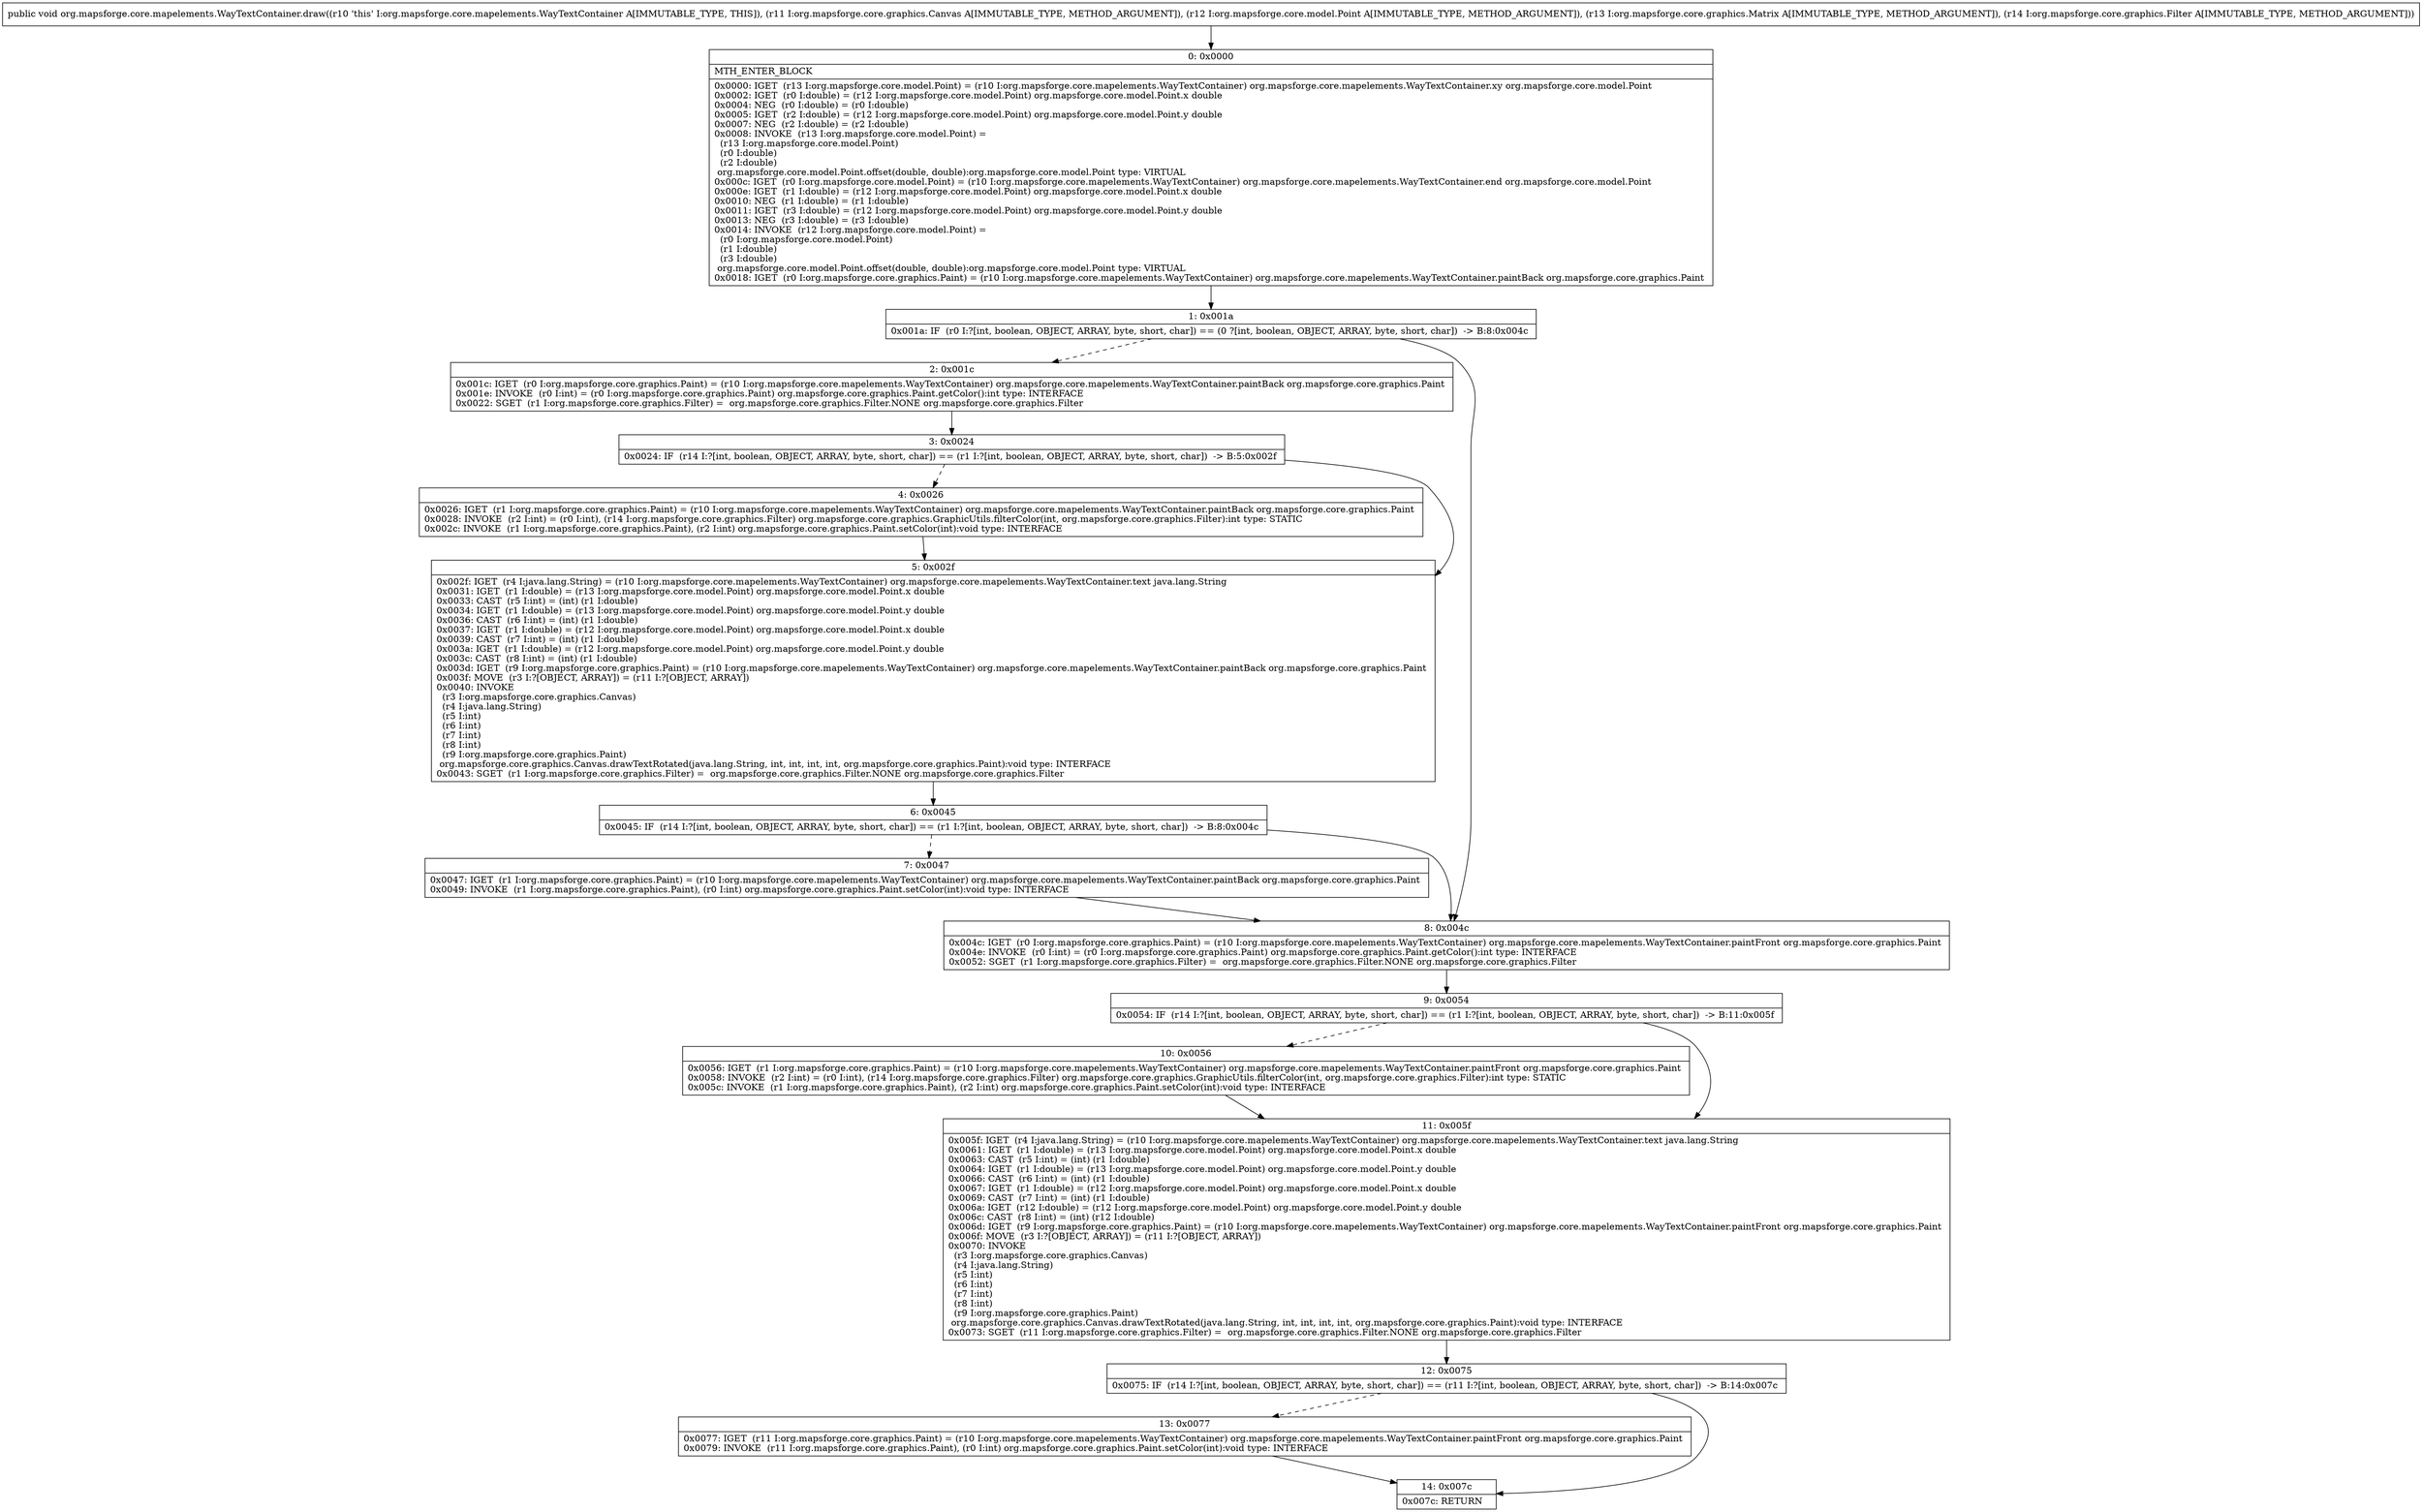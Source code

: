 digraph "CFG fororg.mapsforge.core.mapelements.WayTextContainer.draw(Lorg\/mapsforge\/core\/graphics\/Canvas;Lorg\/mapsforge\/core\/model\/Point;Lorg\/mapsforge\/core\/graphics\/Matrix;Lorg\/mapsforge\/core\/graphics\/Filter;)V" {
Node_0 [shape=record,label="{0\:\ 0x0000|MTH_ENTER_BLOCK\l|0x0000: IGET  (r13 I:org.mapsforge.core.model.Point) = (r10 I:org.mapsforge.core.mapelements.WayTextContainer) org.mapsforge.core.mapelements.WayTextContainer.xy org.mapsforge.core.model.Point \l0x0002: IGET  (r0 I:double) = (r12 I:org.mapsforge.core.model.Point) org.mapsforge.core.model.Point.x double \l0x0004: NEG  (r0 I:double) = (r0 I:double) \l0x0005: IGET  (r2 I:double) = (r12 I:org.mapsforge.core.model.Point) org.mapsforge.core.model.Point.y double \l0x0007: NEG  (r2 I:double) = (r2 I:double) \l0x0008: INVOKE  (r13 I:org.mapsforge.core.model.Point) = \l  (r13 I:org.mapsforge.core.model.Point)\l  (r0 I:double)\l  (r2 I:double)\l org.mapsforge.core.model.Point.offset(double, double):org.mapsforge.core.model.Point type: VIRTUAL \l0x000c: IGET  (r0 I:org.mapsforge.core.model.Point) = (r10 I:org.mapsforge.core.mapelements.WayTextContainer) org.mapsforge.core.mapelements.WayTextContainer.end org.mapsforge.core.model.Point \l0x000e: IGET  (r1 I:double) = (r12 I:org.mapsforge.core.model.Point) org.mapsforge.core.model.Point.x double \l0x0010: NEG  (r1 I:double) = (r1 I:double) \l0x0011: IGET  (r3 I:double) = (r12 I:org.mapsforge.core.model.Point) org.mapsforge.core.model.Point.y double \l0x0013: NEG  (r3 I:double) = (r3 I:double) \l0x0014: INVOKE  (r12 I:org.mapsforge.core.model.Point) = \l  (r0 I:org.mapsforge.core.model.Point)\l  (r1 I:double)\l  (r3 I:double)\l org.mapsforge.core.model.Point.offset(double, double):org.mapsforge.core.model.Point type: VIRTUAL \l0x0018: IGET  (r0 I:org.mapsforge.core.graphics.Paint) = (r10 I:org.mapsforge.core.mapelements.WayTextContainer) org.mapsforge.core.mapelements.WayTextContainer.paintBack org.mapsforge.core.graphics.Paint \l}"];
Node_1 [shape=record,label="{1\:\ 0x001a|0x001a: IF  (r0 I:?[int, boolean, OBJECT, ARRAY, byte, short, char]) == (0 ?[int, boolean, OBJECT, ARRAY, byte, short, char])  \-\> B:8:0x004c \l}"];
Node_2 [shape=record,label="{2\:\ 0x001c|0x001c: IGET  (r0 I:org.mapsforge.core.graphics.Paint) = (r10 I:org.mapsforge.core.mapelements.WayTextContainer) org.mapsforge.core.mapelements.WayTextContainer.paintBack org.mapsforge.core.graphics.Paint \l0x001e: INVOKE  (r0 I:int) = (r0 I:org.mapsforge.core.graphics.Paint) org.mapsforge.core.graphics.Paint.getColor():int type: INTERFACE \l0x0022: SGET  (r1 I:org.mapsforge.core.graphics.Filter) =  org.mapsforge.core.graphics.Filter.NONE org.mapsforge.core.graphics.Filter \l}"];
Node_3 [shape=record,label="{3\:\ 0x0024|0x0024: IF  (r14 I:?[int, boolean, OBJECT, ARRAY, byte, short, char]) == (r1 I:?[int, boolean, OBJECT, ARRAY, byte, short, char])  \-\> B:5:0x002f \l}"];
Node_4 [shape=record,label="{4\:\ 0x0026|0x0026: IGET  (r1 I:org.mapsforge.core.graphics.Paint) = (r10 I:org.mapsforge.core.mapelements.WayTextContainer) org.mapsforge.core.mapelements.WayTextContainer.paintBack org.mapsforge.core.graphics.Paint \l0x0028: INVOKE  (r2 I:int) = (r0 I:int), (r14 I:org.mapsforge.core.graphics.Filter) org.mapsforge.core.graphics.GraphicUtils.filterColor(int, org.mapsforge.core.graphics.Filter):int type: STATIC \l0x002c: INVOKE  (r1 I:org.mapsforge.core.graphics.Paint), (r2 I:int) org.mapsforge.core.graphics.Paint.setColor(int):void type: INTERFACE \l}"];
Node_5 [shape=record,label="{5\:\ 0x002f|0x002f: IGET  (r4 I:java.lang.String) = (r10 I:org.mapsforge.core.mapelements.WayTextContainer) org.mapsforge.core.mapelements.WayTextContainer.text java.lang.String \l0x0031: IGET  (r1 I:double) = (r13 I:org.mapsforge.core.model.Point) org.mapsforge.core.model.Point.x double \l0x0033: CAST  (r5 I:int) = (int) (r1 I:double) \l0x0034: IGET  (r1 I:double) = (r13 I:org.mapsforge.core.model.Point) org.mapsforge.core.model.Point.y double \l0x0036: CAST  (r6 I:int) = (int) (r1 I:double) \l0x0037: IGET  (r1 I:double) = (r12 I:org.mapsforge.core.model.Point) org.mapsforge.core.model.Point.x double \l0x0039: CAST  (r7 I:int) = (int) (r1 I:double) \l0x003a: IGET  (r1 I:double) = (r12 I:org.mapsforge.core.model.Point) org.mapsforge.core.model.Point.y double \l0x003c: CAST  (r8 I:int) = (int) (r1 I:double) \l0x003d: IGET  (r9 I:org.mapsforge.core.graphics.Paint) = (r10 I:org.mapsforge.core.mapelements.WayTextContainer) org.mapsforge.core.mapelements.WayTextContainer.paintBack org.mapsforge.core.graphics.Paint \l0x003f: MOVE  (r3 I:?[OBJECT, ARRAY]) = (r11 I:?[OBJECT, ARRAY]) \l0x0040: INVOKE  \l  (r3 I:org.mapsforge.core.graphics.Canvas)\l  (r4 I:java.lang.String)\l  (r5 I:int)\l  (r6 I:int)\l  (r7 I:int)\l  (r8 I:int)\l  (r9 I:org.mapsforge.core.graphics.Paint)\l org.mapsforge.core.graphics.Canvas.drawTextRotated(java.lang.String, int, int, int, int, org.mapsforge.core.graphics.Paint):void type: INTERFACE \l0x0043: SGET  (r1 I:org.mapsforge.core.graphics.Filter) =  org.mapsforge.core.graphics.Filter.NONE org.mapsforge.core.graphics.Filter \l}"];
Node_6 [shape=record,label="{6\:\ 0x0045|0x0045: IF  (r14 I:?[int, boolean, OBJECT, ARRAY, byte, short, char]) == (r1 I:?[int, boolean, OBJECT, ARRAY, byte, short, char])  \-\> B:8:0x004c \l}"];
Node_7 [shape=record,label="{7\:\ 0x0047|0x0047: IGET  (r1 I:org.mapsforge.core.graphics.Paint) = (r10 I:org.mapsforge.core.mapelements.WayTextContainer) org.mapsforge.core.mapelements.WayTextContainer.paintBack org.mapsforge.core.graphics.Paint \l0x0049: INVOKE  (r1 I:org.mapsforge.core.graphics.Paint), (r0 I:int) org.mapsforge.core.graphics.Paint.setColor(int):void type: INTERFACE \l}"];
Node_8 [shape=record,label="{8\:\ 0x004c|0x004c: IGET  (r0 I:org.mapsforge.core.graphics.Paint) = (r10 I:org.mapsforge.core.mapelements.WayTextContainer) org.mapsforge.core.mapelements.WayTextContainer.paintFront org.mapsforge.core.graphics.Paint \l0x004e: INVOKE  (r0 I:int) = (r0 I:org.mapsforge.core.graphics.Paint) org.mapsforge.core.graphics.Paint.getColor():int type: INTERFACE \l0x0052: SGET  (r1 I:org.mapsforge.core.graphics.Filter) =  org.mapsforge.core.graphics.Filter.NONE org.mapsforge.core.graphics.Filter \l}"];
Node_9 [shape=record,label="{9\:\ 0x0054|0x0054: IF  (r14 I:?[int, boolean, OBJECT, ARRAY, byte, short, char]) == (r1 I:?[int, boolean, OBJECT, ARRAY, byte, short, char])  \-\> B:11:0x005f \l}"];
Node_10 [shape=record,label="{10\:\ 0x0056|0x0056: IGET  (r1 I:org.mapsforge.core.graphics.Paint) = (r10 I:org.mapsforge.core.mapelements.WayTextContainer) org.mapsforge.core.mapelements.WayTextContainer.paintFront org.mapsforge.core.graphics.Paint \l0x0058: INVOKE  (r2 I:int) = (r0 I:int), (r14 I:org.mapsforge.core.graphics.Filter) org.mapsforge.core.graphics.GraphicUtils.filterColor(int, org.mapsforge.core.graphics.Filter):int type: STATIC \l0x005c: INVOKE  (r1 I:org.mapsforge.core.graphics.Paint), (r2 I:int) org.mapsforge.core.graphics.Paint.setColor(int):void type: INTERFACE \l}"];
Node_11 [shape=record,label="{11\:\ 0x005f|0x005f: IGET  (r4 I:java.lang.String) = (r10 I:org.mapsforge.core.mapelements.WayTextContainer) org.mapsforge.core.mapelements.WayTextContainer.text java.lang.String \l0x0061: IGET  (r1 I:double) = (r13 I:org.mapsforge.core.model.Point) org.mapsforge.core.model.Point.x double \l0x0063: CAST  (r5 I:int) = (int) (r1 I:double) \l0x0064: IGET  (r1 I:double) = (r13 I:org.mapsforge.core.model.Point) org.mapsforge.core.model.Point.y double \l0x0066: CAST  (r6 I:int) = (int) (r1 I:double) \l0x0067: IGET  (r1 I:double) = (r12 I:org.mapsforge.core.model.Point) org.mapsforge.core.model.Point.x double \l0x0069: CAST  (r7 I:int) = (int) (r1 I:double) \l0x006a: IGET  (r12 I:double) = (r12 I:org.mapsforge.core.model.Point) org.mapsforge.core.model.Point.y double \l0x006c: CAST  (r8 I:int) = (int) (r12 I:double) \l0x006d: IGET  (r9 I:org.mapsforge.core.graphics.Paint) = (r10 I:org.mapsforge.core.mapelements.WayTextContainer) org.mapsforge.core.mapelements.WayTextContainer.paintFront org.mapsforge.core.graphics.Paint \l0x006f: MOVE  (r3 I:?[OBJECT, ARRAY]) = (r11 I:?[OBJECT, ARRAY]) \l0x0070: INVOKE  \l  (r3 I:org.mapsforge.core.graphics.Canvas)\l  (r4 I:java.lang.String)\l  (r5 I:int)\l  (r6 I:int)\l  (r7 I:int)\l  (r8 I:int)\l  (r9 I:org.mapsforge.core.graphics.Paint)\l org.mapsforge.core.graphics.Canvas.drawTextRotated(java.lang.String, int, int, int, int, org.mapsforge.core.graphics.Paint):void type: INTERFACE \l0x0073: SGET  (r11 I:org.mapsforge.core.graphics.Filter) =  org.mapsforge.core.graphics.Filter.NONE org.mapsforge.core.graphics.Filter \l}"];
Node_12 [shape=record,label="{12\:\ 0x0075|0x0075: IF  (r14 I:?[int, boolean, OBJECT, ARRAY, byte, short, char]) == (r11 I:?[int, boolean, OBJECT, ARRAY, byte, short, char])  \-\> B:14:0x007c \l}"];
Node_13 [shape=record,label="{13\:\ 0x0077|0x0077: IGET  (r11 I:org.mapsforge.core.graphics.Paint) = (r10 I:org.mapsforge.core.mapelements.WayTextContainer) org.mapsforge.core.mapelements.WayTextContainer.paintFront org.mapsforge.core.graphics.Paint \l0x0079: INVOKE  (r11 I:org.mapsforge.core.graphics.Paint), (r0 I:int) org.mapsforge.core.graphics.Paint.setColor(int):void type: INTERFACE \l}"];
Node_14 [shape=record,label="{14\:\ 0x007c|0x007c: RETURN   \l}"];
MethodNode[shape=record,label="{public void org.mapsforge.core.mapelements.WayTextContainer.draw((r10 'this' I:org.mapsforge.core.mapelements.WayTextContainer A[IMMUTABLE_TYPE, THIS]), (r11 I:org.mapsforge.core.graphics.Canvas A[IMMUTABLE_TYPE, METHOD_ARGUMENT]), (r12 I:org.mapsforge.core.model.Point A[IMMUTABLE_TYPE, METHOD_ARGUMENT]), (r13 I:org.mapsforge.core.graphics.Matrix A[IMMUTABLE_TYPE, METHOD_ARGUMENT]), (r14 I:org.mapsforge.core.graphics.Filter A[IMMUTABLE_TYPE, METHOD_ARGUMENT])) }"];
MethodNode -> Node_0;
Node_0 -> Node_1;
Node_1 -> Node_2[style=dashed];
Node_1 -> Node_8;
Node_2 -> Node_3;
Node_3 -> Node_4[style=dashed];
Node_3 -> Node_5;
Node_4 -> Node_5;
Node_5 -> Node_6;
Node_6 -> Node_7[style=dashed];
Node_6 -> Node_8;
Node_7 -> Node_8;
Node_8 -> Node_9;
Node_9 -> Node_10[style=dashed];
Node_9 -> Node_11;
Node_10 -> Node_11;
Node_11 -> Node_12;
Node_12 -> Node_13[style=dashed];
Node_12 -> Node_14;
Node_13 -> Node_14;
}

